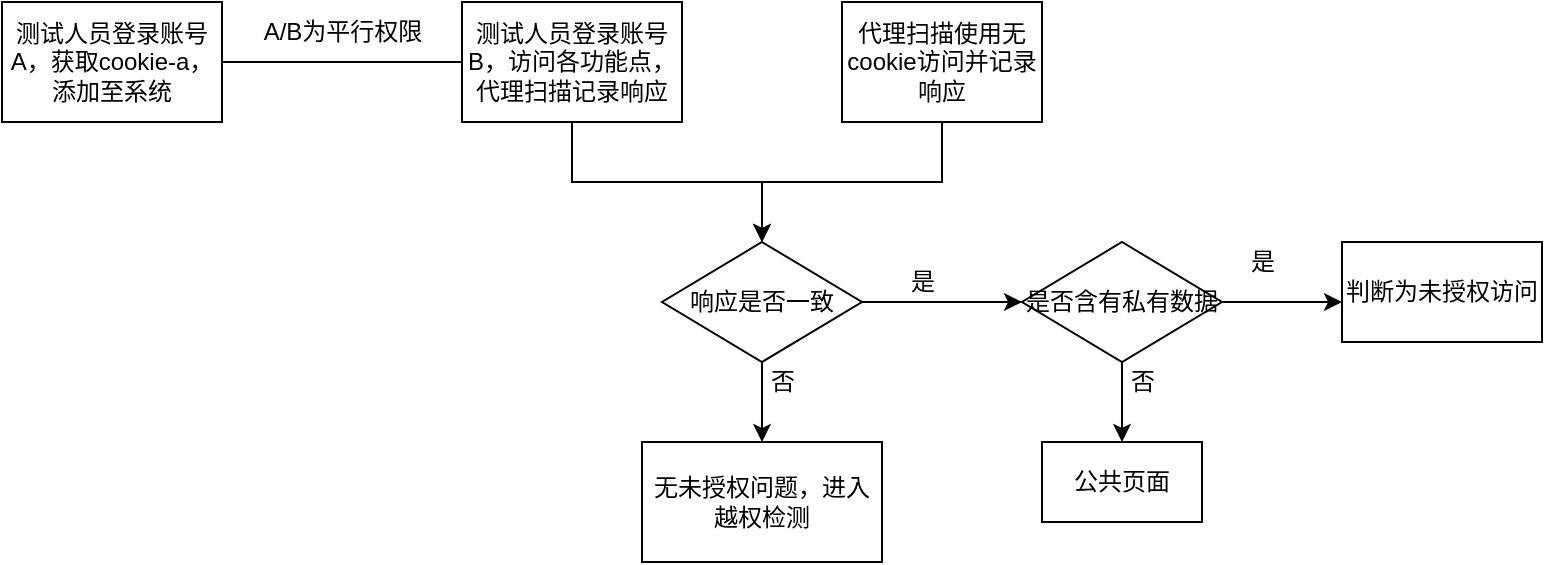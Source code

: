 <mxfile version="20.0.4" type="github">
  <diagram id="mNUrFVFDp84M8y5VHnX-" name="第 1 页">
    <mxGraphModel dx="1550" dy="835" grid="1" gridSize="10" guides="1" tooltips="1" connect="1" arrows="1" fold="1" page="1" pageScale="1" pageWidth="1500" pageHeight="2569" math="0" shadow="0">
      <root>
        <mxCell id="0" />
        <mxCell id="1" parent="0" />
        <mxCell id="bbwarOqlnp68-i9IA4N3-1" value="测试人员登录账号A，获取cookie-a，添加至系统" style="rounded=0;whiteSpace=wrap;html=1;" vertex="1" parent="1">
          <mxGeometry x="100" y="170" width="110" height="60" as="geometry" />
        </mxCell>
        <mxCell id="bbwarOqlnp68-i9IA4N3-10" value="" style="edgeStyle=orthogonalEdgeStyle;rounded=0;orthogonalLoop=1;jettySize=auto;html=1;" edge="1" parent="1" source="bbwarOqlnp68-i9IA4N3-2" target="bbwarOqlnp68-i9IA4N3-9">
          <mxGeometry relative="1" as="geometry" />
        </mxCell>
        <mxCell id="bbwarOqlnp68-i9IA4N3-2" value="测试人员登录账号B，访问各功能点，代理扫描记录响应" style="rounded=0;whiteSpace=wrap;html=1;" vertex="1" parent="1">
          <mxGeometry x="330" y="170" width="110" height="60" as="geometry" />
        </mxCell>
        <mxCell id="bbwarOqlnp68-i9IA4N3-11" value="" style="edgeStyle=orthogonalEdgeStyle;rounded=0;orthogonalLoop=1;jettySize=auto;html=1;" edge="1" parent="1" source="bbwarOqlnp68-i9IA4N3-4" target="bbwarOqlnp68-i9IA4N3-9">
          <mxGeometry relative="1" as="geometry" />
        </mxCell>
        <mxCell id="bbwarOqlnp68-i9IA4N3-4" value="代理扫描使用无cookie访问并记录响应" style="rounded=0;whiteSpace=wrap;html=1;" vertex="1" parent="1">
          <mxGeometry x="520" y="170" width="100" height="60" as="geometry" />
        </mxCell>
        <mxCell id="bbwarOqlnp68-i9IA4N3-6" value="A/B为平行权限" style="text;html=1;align=center;verticalAlign=middle;resizable=0;points=[];autosize=1;strokeColor=none;fillColor=none;" vertex="1" parent="1">
          <mxGeometry x="220" y="170" width="100" height="30" as="geometry" />
        </mxCell>
        <mxCell id="bbwarOqlnp68-i9IA4N3-8" value="" style="endArrow=none;html=1;rounded=0;entryX=0;entryY=0.5;entryDx=0;entryDy=0;exitX=1;exitY=0.5;exitDx=0;exitDy=0;" edge="1" parent="1" source="bbwarOqlnp68-i9IA4N3-1" target="bbwarOqlnp68-i9IA4N3-2">
          <mxGeometry width="50" height="50" relative="1" as="geometry">
            <mxPoint x="240" y="199.5" as="sourcePoint" />
            <mxPoint x="300" y="199.5" as="targetPoint" />
          </mxGeometry>
        </mxCell>
        <mxCell id="bbwarOqlnp68-i9IA4N3-13" style="edgeStyle=orthogonalEdgeStyle;rounded=0;orthogonalLoop=1;jettySize=auto;html=1;exitX=1;exitY=0.5;exitDx=0;exitDy=0;entryX=0;entryY=0.5;entryDx=0;entryDy=0;" edge="1" parent="1" source="bbwarOqlnp68-i9IA4N3-9">
          <mxGeometry relative="1" as="geometry">
            <mxPoint x="610" y="320" as="targetPoint" />
          </mxGeometry>
        </mxCell>
        <mxCell id="bbwarOqlnp68-i9IA4N3-23" style="edgeStyle=orthogonalEdgeStyle;rounded=0;orthogonalLoop=1;jettySize=auto;html=1;exitX=0.5;exitY=1;exitDx=0;exitDy=0;" edge="1" parent="1" source="bbwarOqlnp68-i9IA4N3-9">
          <mxGeometry relative="1" as="geometry">
            <mxPoint x="480" y="390" as="targetPoint" />
          </mxGeometry>
        </mxCell>
        <mxCell id="bbwarOqlnp68-i9IA4N3-9" value="响应是否一致" style="rhombus;whiteSpace=wrap;html=1;" vertex="1" parent="1">
          <mxGeometry x="430" y="290" width="100" height="60" as="geometry" />
        </mxCell>
        <mxCell id="bbwarOqlnp68-i9IA4N3-14" value="是" style="text;html=1;align=center;verticalAlign=middle;resizable=0;points=[];autosize=1;strokeColor=none;fillColor=none;" vertex="1" parent="1">
          <mxGeometry x="540" y="295" width="40" height="30" as="geometry" />
        </mxCell>
        <mxCell id="bbwarOqlnp68-i9IA4N3-16" style="edgeStyle=orthogonalEdgeStyle;rounded=0;orthogonalLoop=1;jettySize=auto;html=1;exitX=1;exitY=0.5;exitDx=0;exitDy=0;" edge="1" parent="1" source="bbwarOqlnp68-i9IA4N3-15">
          <mxGeometry relative="1" as="geometry">
            <mxPoint x="770" y="320" as="targetPoint" />
          </mxGeometry>
        </mxCell>
        <mxCell id="bbwarOqlnp68-i9IA4N3-20" style="edgeStyle=orthogonalEdgeStyle;rounded=0;orthogonalLoop=1;jettySize=auto;html=1;exitX=0.5;exitY=1;exitDx=0;exitDy=0;" edge="1" parent="1" source="bbwarOqlnp68-i9IA4N3-15">
          <mxGeometry relative="1" as="geometry">
            <mxPoint x="660" y="390" as="targetPoint" />
          </mxGeometry>
        </mxCell>
        <mxCell id="bbwarOqlnp68-i9IA4N3-15" value="是否含有私有数据" style="rhombus;whiteSpace=wrap;html=1;" vertex="1" parent="1">
          <mxGeometry x="610" y="290" width="100" height="60" as="geometry" />
        </mxCell>
        <mxCell id="bbwarOqlnp68-i9IA4N3-17" value="是" style="text;html=1;align=center;verticalAlign=middle;resizable=0;points=[];autosize=1;strokeColor=none;fillColor=none;" vertex="1" parent="1">
          <mxGeometry x="710" y="285" width="40" height="30" as="geometry" />
        </mxCell>
        <mxCell id="bbwarOqlnp68-i9IA4N3-19" value="判断为未授权访问" style="rounded=0;whiteSpace=wrap;html=1;" vertex="1" parent="1">
          <mxGeometry x="770" y="290" width="100" height="50" as="geometry" />
        </mxCell>
        <mxCell id="bbwarOqlnp68-i9IA4N3-21" value="否" style="text;html=1;align=center;verticalAlign=middle;resizable=0;points=[];autosize=1;strokeColor=none;fillColor=none;" vertex="1" parent="1">
          <mxGeometry x="650" y="345" width="40" height="30" as="geometry" />
        </mxCell>
        <mxCell id="bbwarOqlnp68-i9IA4N3-22" value="公共页面" style="rounded=0;whiteSpace=wrap;html=1;" vertex="1" parent="1">
          <mxGeometry x="620" y="390" width="80" height="40" as="geometry" />
        </mxCell>
        <mxCell id="bbwarOqlnp68-i9IA4N3-24" value="否" style="text;html=1;align=center;verticalAlign=middle;resizable=0;points=[];autosize=1;strokeColor=none;fillColor=none;" vertex="1" parent="1">
          <mxGeometry x="470" y="345" width="40" height="30" as="geometry" />
        </mxCell>
        <mxCell id="bbwarOqlnp68-i9IA4N3-25" value="无未授权问题，进入越权检测" style="rounded=0;whiteSpace=wrap;html=1;" vertex="1" parent="1">
          <mxGeometry x="420" y="390" width="120" height="60" as="geometry" />
        </mxCell>
      </root>
    </mxGraphModel>
  </diagram>
</mxfile>
